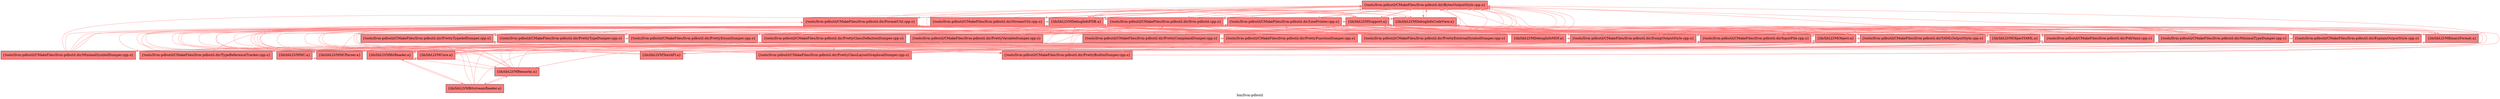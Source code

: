 digraph "bin/llvm-pdbutil" {
	label="bin/llvm-pdbutil";
	{ rank=same; Node0x55ad7a4a78a8;  }
	{ rank=same; Node0x55ad7a4adf78; Node0x55ad7a4ae6f8; Node0x55ad7a4aec48; Node0x55ad7a4ac948; Node0x55ad7a4b2a28; Node0x55ad7a4af968; Node0x55ad7a4af2d8;  }
	{ rank=same; Node0x55ad7a4ac998; Node0x55ad7a4ad028; Node0x55ad7a4ad7f8; Node0x55ad7a4a3c58; Node0x55ad7a4a0698; Node0x55ad7a4a0828; Node0x55ad7a4a1908; Node0x55ad7a4a2128; Node0x55ad7a4a1ef8; Node0x55ad7a4a78f8; Node0x55ad7a4a8578; Node0x55ad7a4ad668; Node0x55ad7a4aeb58; Node0x55ad7a4b2ed8; Node0x55ad7a4aef68; Node0x55ad7a4a4068; Node0x55ad7a4b3978; Node0x55ad7a4afeb8;  }
	{ rank=same; Node0x55ad7a4aa328; Node0x55ad7a4ae568; Node0x55ad7a4a0e18; Node0x55ad7a4a43d8; Node0x55ad7a4abfe8; Node0x55ad7a4b0228; Node0x55ad7a4b06d8; Node0x55ad7a4a2ee8; Node0x55ad7a4a4928;  }

	Node0x55ad7a4a78a8 [shape=record,shape=box,style=filled,fillcolor="1.000000 0.5 1",group=1,label="{tools/llvm-pdbutil/CMakeFiles/llvm-pdbutil.dir/BytesOutputStyle.cpp.o}"];
	Node0x55ad7a4a78a8 -> Node0x55ad7a4adf78[color="1.000000 0.5 1"];
	Node0x55ad7a4a78a8 -> Node0x55ad7a4ae6f8[color="1.000000 0.5 1"];
	Node0x55ad7a4a78a8 -> Node0x55ad7a4aec48[color="1.000000 0.5 1"];
	Node0x55ad7a4a78a8 -> Node0x55ad7a4ac948[color="1.000000 0.5 1"];
	Node0x55ad7a4a78a8 -> Node0x55ad7a4b2a28[color="1.000000 0.5 1"];
	Node0x55ad7a4a78a8 -> Node0x55ad7a4af968[color="1.000000 0.5 1"];
	Node0x55ad7a4a78a8 -> Node0x55ad7a4af2d8[color="1.000000 0.5 1"];
	Node0x55ad7a4adf78 [shape=record,shape=box,style=filled,fillcolor="1.000000 0.5 1",group=1,label="{tools/llvm-pdbutil/CMakeFiles/llvm-pdbutil.dir/llvm-pdbutil.cpp.o}"];
	Node0x55ad7a4adf78 -> Node0x55ad7a4a78a8[color="1.000000 0.5 1"];
	Node0x55ad7a4adf78 -> Node0x55ad7a4ac998[color="1.000000 0.5 1"];
	Node0x55ad7a4adf78 -> Node0x55ad7a4ad028[color="1.000000 0.5 1"];
	Node0x55ad7a4adf78 -> Node0x55ad7a4ad7f8[color="1.000000 0.5 1"];
	Node0x55ad7a4adf78 -> Node0x55ad7a4aec48[color="1.000000 0.5 1"];
	Node0x55ad7a4adf78 -> Node0x55ad7a4a3c58[color="1.000000 0.5 1"];
	Node0x55ad7a4adf78 -> Node0x55ad7a4a0698[color="1.000000 0.5 1"];
	Node0x55ad7a4adf78 -> Node0x55ad7a4a0828[color="1.000000 0.5 1"];
	Node0x55ad7a4adf78 -> Node0x55ad7a4a1908[color="1.000000 0.5 1"];
	Node0x55ad7a4adf78 -> Node0x55ad7a4a2128[color="1.000000 0.5 1"];
	Node0x55ad7a4adf78 -> Node0x55ad7a4a1ef8[color="1.000000 0.5 1"];
	Node0x55ad7a4adf78 -> Node0x55ad7a4a78f8[color="1.000000 0.5 1"];
	Node0x55ad7a4adf78 -> Node0x55ad7a4a8578[color="1.000000 0.5 1"];
	Node0x55ad7a4adf78 -> Node0x55ad7a4ad668[color="1.000000 0.5 1"];
	Node0x55ad7a4adf78 -> Node0x55ad7a4aeb58[color="1.000000 0.5 1"];
	Node0x55ad7a4adf78 -> Node0x55ad7a4b2a28[color="1.000000 0.5 1"];
	Node0x55ad7a4adf78 -> Node0x55ad7a4b2ed8[color="1.000000 0.5 1"];
	Node0x55ad7a4adf78 -> Node0x55ad7a4af968[color="1.000000 0.5 1"];
	Node0x55ad7a4adf78 -> Node0x55ad7a4aef68[color="1.000000 0.5 1"];
	Node0x55ad7a4adf78 -> Node0x55ad7a4af2d8[color="1.000000 0.5 1"];
	Node0x55ad7a4ae6f8 [shape=record,shape=box,style=filled,fillcolor="1.000000 0.5 1",group=1,label="{tools/llvm-pdbutil/CMakeFiles/llvm-pdbutil.dir/FormatUtil.cpp.o}"];
	Node0x55ad7a4ae6f8 -> Node0x55ad7a4a78a8[color="1.000000 0.5 1"];
	Node0x55ad7a4ae6f8 -> Node0x55ad7a4ac998[color="1.000000 0.5 1"];
	Node0x55ad7a4ae6f8 -> Node0x55ad7a4af2d8[color="1.000000 0.5 1"];
	Node0x55ad7a4aec48 [shape=record,shape=box,style=filled,fillcolor="1.000000 0.5 1",group=1,label="{tools/llvm-pdbutil/CMakeFiles/llvm-pdbutil.dir/LinePrinter.cpp.o}"];
	Node0x55ad7a4aec48 -> Node0x55ad7a4a78a8[color="1.000000 0.5 1"];
	Node0x55ad7a4aec48 -> Node0x55ad7a4ac998[color="1.000000 0.5 1"];
	Node0x55ad7a4aec48 -> Node0x55ad7a4adf78[color="1.000000 0.5 1"];
	Node0x55ad7a4aec48 -> Node0x55ad7a4af968[color="1.000000 0.5 1"];
	Node0x55ad7a4aec48 -> Node0x55ad7a4af2d8[color="1.000000 0.5 1"];
	Node0x55ad7a4ac948 [shape=record,shape=box,style=filled,fillcolor="1.000000 0.5 1",group=1,label="{tools/llvm-pdbutil/CMakeFiles/llvm-pdbutil.dir/StreamUtil.cpp.o}"];
	Node0x55ad7a4ac948 -> Node0x55ad7a4a78a8[color="1.000000 0.5 1"];
	Node0x55ad7a4ac948 -> Node0x55ad7a4ac998[color="1.000000 0.5 1"];
	Node0x55ad7a4ac948 -> Node0x55ad7a4af968[color="1.000000 0.5 1"];
	Node0x55ad7a4ac948 -> Node0x55ad7a4af2d8[color="1.000000 0.5 1"];
	Node0x55ad7a4b2a28 [shape=record,shape=box,style=filled,fillcolor="1.000000 0.5 1",group=1,label="{lib/libLLVMDebugInfoCodeView.a}"];
	Node0x55ad7a4b2a28 -> Node0x55ad7a4af2d8[color="1.000000 0.5 1"];
	Node0x55ad7a4b2a28 -> Node0x55ad7a4adf78[color="1.000000 0.5 1"];
	Node0x55ad7a4b2a28 -> Node0x55ad7a4a3c58[color="1.000000 0.5 1"];
	Node0x55ad7a4b2a28 -> Node0x55ad7a4a78a8[color="1.000000 0.5 1"];
	Node0x55ad7a4b2a28 -> Node0x55ad7a4ac998[color="1.000000 0.5 1"];
	Node0x55ad7a4b2a28 -> Node0x55ad7a4a4068[color="1.000000 0.5 1"];
	Node0x55ad7a4b2a28 -> Node0x55ad7a4aeb58[color="1.000000 0.5 1"];
	Node0x55ad7a4b2a28 -> Node0x55ad7a4ad7f8[color="1.000000 0.5 1"];
	Node0x55ad7a4b2a28 -> Node0x55ad7a4af968[color="1.000000 0.5 1"];
	Node0x55ad7a4af968 [shape=record,shape=box,style=filled,fillcolor="1.000000 0.5 1",group=1,label="{lib/libLLVMDebugInfoPDB.a}"];
	Node0x55ad7a4af968 -> Node0x55ad7a4a78a8[color="1.000000 0.5 1"];
	Node0x55ad7a4af968 -> Node0x55ad7a4af2d8[color="1.000000 0.5 1"];
	Node0x55ad7a4af968 -> Node0x55ad7a4adf78[color="1.000000 0.5 1"];
	Node0x55ad7a4af968 -> Node0x55ad7a4a78f8[color="1.000000 0.5 1"];
	Node0x55ad7a4af968 -> Node0x55ad7a4a3c58[color="1.000000 0.5 1"];
	Node0x55ad7a4af968 -> Node0x55ad7a4ac998[color="1.000000 0.5 1"];
	Node0x55ad7a4af968 -> Node0x55ad7a4b2ed8[color="1.000000 0.5 1"];
	Node0x55ad7a4af968 -> Node0x55ad7a4b2a28[color="1.000000 0.5 1"];
	Node0x55ad7a4af968 -> Node0x55ad7a4aeb58[color="1.000000 0.5 1"];
	Node0x55ad7a4af968 -> Node0x55ad7a4ad7f8[color="1.000000 0.5 1"];
	Node0x55ad7a4af968 -> Node0x55ad7a4b3978[color="1.000000 0.5 1"];
	Node0x55ad7a4af968 -> Node0x55ad7a4afeb8[color="1.000000 0.5 1"];
	Node0x55ad7a4af968 -> Node0x55ad7a4a4068[color="1.000000 0.5 1"];
	Node0x55ad7a4af2d8 [shape=record,shape=box,style=filled,fillcolor="1.000000 0.5 1",group=1,label="{lib/libLLVMSupport.a}"];
	Node0x55ad7a4af2d8 -> Node0x55ad7a4a78a8[color="1.000000 0.5 1"];
	Node0x55ad7a4af2d8 -> Node0x55ad7a4a0698[color="1.000000 0.5 1"];
	Node0x55ad7a4af2d8 -> Node0x55ad7a4b2a28[color="1.000000 0.5 1"];
	Node0x55ad7a4af2d8 -> Node0x55ad7a4afeb8[color="1.000000 0.5 1"];
	Node0x55ad7a4af2d8 -> Node0x55ad7a4aef68[color="1.000000 0.5 1"];
	Node0x55ad7a4af2d8 -> Node0x55ad7a4a3c58[color="1.000000 0.5 1"];
	Node0x55ad7a4af2d8 -> Node0x55ad7a4ac998[color="1.000000 0.5 1"];
	Node0x55ad7a4af2d8 -> Node0x55ad7a4ad7f8[color="1.000000 0.5 1"];
	Node0x55ad7a4af2d8 -> Node0x55ad7a4adf78[color="1.000000 0.5 1"];
	Node0x55ad7a4af2d8 -> Node0x55ad7a4af968[color="1.000000 0.5 1"];
	Node0x55ad7a4af2d8 -> Node0x55ad7a4aeb58[color="1.000000 0.5 1"];
	Node0x55ad7a4ac998 [shape=record,shape=box,style=filled,fillcolor="1.000000 0.5 1",group=1,label="{tools/llvm-pdbutil/CMakeFiles/llvm-pdbutil.dir/DumpOutputStyle.cpp.o}"];
	Node0x55ad7a4ac998 -> Node0x55ad7a4a78a8[color="1.000000 0.5 1"];
	Node0x55ad7a4ac998 -> Node0x55ad7a4ad7f8[color="1.000000 0.5 1"];
	Node0x55ad7a4ac998 -> Node0x55ad7a4adf78[color="1.000000 0.5 1"];
	Node0x55ad7a4ac998 -> Node0x55ad7a4ae6f8[color="1.000000 0.5 1"];
	Node0x55ad7a4ac998 -> Node0x55ad7a4aec48[color="1.000000 0.5 1"];
	Node0x55ad7a4ac998 -> Node0x55ad7a4aa328[color="1.000000 0.5 1"];
	Node0x55ad7a4ac998 -> Node0x55ad7a4a4068[color="1.000000 0.5 1"];
	Node0x55ad7a4ac998 -> Node0x55ad7a4ac948[color="1.000000 0.5 1"];
	Node0x55ad7a4ac998 -> Node0x55ad7a4ae568[color="1.000000 0.5 1"];
	Node0x55ad7a4ac998 -> Node0x55ad7a4b2a28[color="1.000000 0.5 1"];
	Node0x55ad7a4ac998 -> Node0x55ad7a4af968[color="1.000000 0.5 1"];
	Node0x55ad7a4ac998 -> Node0x55ad7a4af2d8[color="1.000000 0.5 1"];
	Node0x55ad7a4ad7f8 [shape=record,shape=box,style=filled,fillcolor="1.000000 0.5 1",group=1,label="{tools/llvm-pdbutil/CMakeFiles/llvm-pdbutil.dir/InputFile.cpp.o}"];
	Node0x55ad7a4ad7f8 -> Node0x55ad7a4a78a8[color="1.000000 0.5 1"];
	Node0x55ad7a4ad7f8 -> Node0x55ad7a4ac998[color="1.000000 0.5 1"];
	Node0x55ad7a4ad7f8 -> Node0x55ad7a4aec48[color="1.000000 0.5 1"];
	Node0x55ad7a4ad7f8 -> Node0x55ad7a4b3978[color="1.000000 0.5 1"];
	Node0x55ad7a4ad7f8 -> Node0x55ad7a4af968[color="1.000000 0.5 1"];
	Node0x55ad7a4ad7f8 -> Node0x55ad7a4b2a28[color="1.000000 0.5 1"];
	Node0x55ad7a4ad7f8 -> Node0x55ad7a4afeb8[color="1.000000 0.5 1"];
	Node0x55ad7a4ad7f8 -> Node0x55ad7a4af2d8[color="1.000000 0.5 1"];
	Node0x55ad7a4aa328 [shape=record,shape=box,style=filled,fillcolor="1.000000 0.5 1",group=1,label="{tools/llvm-pdbutil/CMakeFiles/llvm-pdbutil.dir/MinimalSymbolDumper.cpp.o}"];
	Node0x55ad7a4aa328 -> Node0x55ad7a4a78a8[color="1.000000 0.5 1"];
	Node0x55ad7a4aa328 -> Node0x55ad7a4ac998[color="1.000000 0.5 1"];
	Node0x55ad7a4aa328 -> Node0x55ad7a4ad028[color="1.000000 0.5 1"];
	Node0x55ad7a4aa328 -> Node0x55ad7a4ad7f8[color="1.000000 0.5 1"];
	Node0x55ad7a4aa328 -> Node0x55ad7a4ae6f8[color="1.000000 0.5 1"];
	Node0x55ad7a4aa328 -> Node0x55ad7a4aec48[color="1.000000 0.5 1"];
	Node0x55ad7a4aa328 -> Node0x55ad7a4b2a28[color="1.000000 0.5 1"];
	Node0x55ad7a4aa328 -> Node0x55ad7a4af2d8[color="1.000000 0.5 1"];
	Node0x55ad7a4a4068 [shape=record,shape=box,style=filled,fillcolor="1.000000 0.5 1",group=1,label="{tools/llvm-pdbutil/CMakeFiles/llvm-pdbutil.dir/MinimalTypeDumper.cpp.o}"];
	Node0x55ad7a4a4068 -> Node0x55ad7a4a78a8[color="1.000000 0.5 1"];
	Node0x55ad7a4a4068 -> Node0x55ad7a4ac998[color="1.000000 0.5 1"];
	Node0x55ad7a4a4068 -> Node0x55ad7a4ad028[color="1.000000 0.5 1"];
	Node0x55ad7a4a4068 -> Node0x55ad7a4ad7f8[color="1.000000 0.5 1"];
	Node0x55ad7a4a4068 -> Node0x55ad7a4adf78[color="1.000000 0.5 1"];
	Node0x55ad7a4a4068 -> Node0x55ad7a4ae6f8[color="1.000000 0.5 1"];
	Node0x55ad7a4a4068 -> Node0x55ad7a4aec48[color="1.000000 0.5 1"];
	Node0x55ad7a4a4068 -> Node0x55ad7a4aa328[color="1.000000 0.5 1"];
	Node0x55ad7a4a4068 -> Node0x55ad7a4b2a28[color="1.000000 0.5 1"];
	Node0x55ad7a4a4068 -> Node0x55ad7a4af968[color="1.000000 0.5 1"];
	Node0x55ad7a4a4068 -> Node0x55ad7a4af2d8[color="1.000000 0.5 1"];
	Node0x55ad7a4ae568 [shape=record,shape=box,style=filled,fillcolor="1.000000 0.5 1",group=1,label="{tools/llvm-pdbutil/CMakeFiles/llvm-pdbutil.dir/TypeReferenceTracker.cpp.o}"];
	Node0x55ad7a4ae568 -> Node0x55ad7a4a78a8[color="1.000000 0.5 1"];
	Node0x55ad7a4ae568 -> Node0x55ad7a4ac998[color="1.000000 0.5 1"];
	Node0x55ad7a4ae568 -> Node0x55ad7a4ad7f8[color="1.000000 0.5 1"];
	Node0x55ad7a4ae568 -> Node0x55ad7a4a4068[color="1.000000 0.5 1"];
	Node0x55ad7a4ae568 -> Node0x55ad7a4a3c58[color="1.000000 0.5 1"];
	Node0x55ad7a4ae568 -> Node0x55ad7a4b2a28[color="1.000000 0.5 1"];
	Node0x55ad7a4ae568 -> Node0x55ad7a4af968[color="1.000000 0.5 1"];
	Node0x55ad7a4ae568 -> Node0x55ad7a4af2d8[color="1.000000 0.5 1"];
	Node0x55ad7a4ad028 [shape=record,shape=box,style=filled,fillcolor="1.000000 0.5 1",group=1,label="{tools/llvm-pdbutil/CMakeFiles/llvm-pdbutil.dir/ExplainOutputStyle.cpp.o}"];
	Node0x55ad7a4ad028 -> Node0x55ad7a4a78a8[color="1.000000 0.5 1"];
	Node0x55ad7a4ad028 -> Node0x55ad7a4ac998[color="1.000000 0.5 1"];
	Node0x55ad7a4ad028 -> Node0x55ad7a4ad7f8[color="1.000000 0.5 1"];
	Node0x55ad7a4ad028 -> Node0x55ad7a4adf78[color="1.000000 0.5 1"];
	Node0x55ad7a4ad028 -> Node0x55ad7a4aec48[color="1.000000 0.5 1"];
	Node0x55ad7a4ad028 -> Node0x55ad7a4ac948[color="1.000000 0.5 1"];
	Node0x55ad7a4ad028 -> Node0x55ad7a4b2a28[color="1.000000 0.5 1"];
	Node0x55ad7a4ad028 -> Node0x55ad7a4af968[color="1.000000 0.5 1"];
	Node0x55ad7a4ad028 -> Node0x55ad7a4af2d8[color="1.000000 0.5 1"];
	Node0x55ad7a4b3978 [shape=record,shape=box,style=filled,fillcolor="1.000000 0.5 1",group=1,label="{lib/libLLVMBinaryFormat.a}"];
	Node0x55ad7a4b3978 -> Node0x55ad7a4ad7f8[color="1.000000 0.5 1"];
	Node0x55ad7a4b3978 -> Node0x55ad7a4af2d8[color="1.000000 0.5 1"];
	Node0x55ad7a4afeb8 [shape=record,shape=box,style=filled,fillcolor="1.000000 0.5 1",group=1,label="{lib/libLLVMObject.a}"];
	Node0x55ad7a4afeb8 -> Node0x55ad7a4ad7f8[color="1.000000 0.5 1"];
	Node0x55ad7a4afeb8 -> Node0x55ad7a4b3978[color="1.000000 0.5 1"];
	Node0x55ad7a4afeb8 -> Node0x55ad7a4af2d8[color="1.000000 0.5 1"];
	Node0x55ad7a4afeb8 -> Node0x55ad7a4a78a8[color="1.000000 0.5 1"];
	Node0x55ad7a4afeb8 -> Node0x55ad7a4ac998[color="1.000000 0.5 1"];
	Node0x55ad7a4afeb8 -> Node0x55ad7a4adf78[color="1.000000 0.5 1"];
	Node0x55ad7a4afeb8 -> Node0x55ad7a4b2a28[color="1.000000 0.5 1"];
	Node0x55ad7a4afeb8 -> Node0x55ad7a4af968[color="1.000000 0.5 1"];
	Node0x55ad7a4afeb8 -> Node0x55ad7a4a3c58[color="1.000000 0.5 1"];
	Node0x55ad7a4afeb8 -> Node0x55ad7a4abfe8[color="1.000000 0.5 1"];
	Node0x55ad7a4afeb8 -> Node0x55ad7a4b0228[color="1.000000 0.5 1"];
	Node0x55ad7a4afeb8 -> Node0x55ad7a4b06d8[color="1.000000 0.5 1"];
	Node0x55ad7a4afeb8 -> Node0x55ad7a4a2ee8[color="1.000000 0.5 1"];
	Node0x55ad7a4afeb8 -> Node0x55ad7a4aeb58[color="1.000000 0.5 1"];
	Node0x55ad7a4afeb8 -> Node0x55ad7a4a4928[color="1.000000 0.5 1"];
	Node0x55ad7a4a3c58 [shape=record,shape=box,style=filled,fillcolor="1.000000 0.5 1",group=1,label="{tools/llvm-pdbutil/CMakeFiles/llvm-pdbutil.dir/PdbYaml.cpp.o}"];
	Node0x55ad7a4a3c58 -> Node0x55ad7a4aef68[color="1.000000 0.5 1"];
	Node0x55ad7a4a3c58 -> Node0x55ad7a4af2d8[color="1.000000 0.5 1"];
	Node0x55ad7a4a0698 [shape=record,shape=box,style=filled,fillcolor="1.000000 0.5 1",group=1,label="{tools/llvm-pdbutil/CMakeFiles/llvm-pdbutil.dir/PrettyClassDefinitionDumper.cpp.o}"];
	Node0x55ad7a4a0698 -> Node0x55ad7a4adf78[color="1.000000 0.5 1"];
	Node0x55ad7a4a0698 -> Node0x55ad7a4aec48[color="1.000000 0.5 1"];
	Node0x55ad7a4a0698 -> Node0x55ad7a4a0e18[color="1.000000 0.5 1"];
	Node0x55ad7a4a0698 -> Node0x55ad7a4af968[color="1.000000 0.5 1"];
	Node0x55ad7a4a0698 -> Node0x55ad7a4af2d8[color="1.000000 0.5 1"];
	Node0x55ad7a4a0828 [shape=record,shape=box,style=filled,fillcolor="1.000000 0.5 1",group=1,label="{tools/llvm-pdbutil/CMakeFiles/llvm-pdbutil.dir/PrettyCompilandDumper.cpp.o}"];
	Node0x55ad7a4a0828 -> Node0x55ad7a4adf78[color="1.000000 0.5 1"];
	Node0x55ad7a4a0828 -> Node0x55ad7a4aec48[color="1.000000 0.5 1"];
	Node0x55ad7a4a0828 -> Node0x55ad7a4a1ef8[color="1.000000 0.5 1"];
	Node0x55ad7a4a0828 -> Node0x55ad7a4af968[color="1.000000 0.5 1"];
	Node0x55ad7a4a0828 -> Node0x55ad7a4af2d8[color="1.000000 0.5 1"];
	Node0x55ad7a4a1908 [shape=record,shape=box,style=filled,fillcolor="1.000000 0.5 1",group=1,label="{tools/llvm-pdbutil/CMakeFiles/llvm-pdbutil.dir/PrettyEnumDumper.cpp.o}"];
	Node0x55ad7a4a1908 -> Node0x55ad7a4adf78[color="1.000000 0.5 1"];
	Node0x55ad7a4a1908 -> Node0x55ad7a4aec48[color="1.000000 0.5 1"];
	Node0x55ad7a4a1908 -> Node0x55ad7a4a43d8[color="1.000000 0.5 1"];
	Node0x55ad7a4a1908 -> Node0x55ad7a4af968[color="1.000000 0.5 1"];
	Node0x55ad7a4a1908 -> Node0x55ad7a4af2d8[color="1.000000 0.5 1"];
	Node0x55ad7a4a2128 [shape=record,shape=box,style=filled,fillcolor="1.000000 0.5 1",group=1,label="{tools/llvm-pdbutil/CMakeFiles/llvm-pdbutil.dir/PrettyExternalSymbolDumper.cpp.o}"];
	Node0x55ad7a4a2128 -> Node0x55ad7a4adf78[color="1.000000 0.5 1"];
	Node0x55ad7a4a2128 -> Node0x55ad7a4aec48[color="1.000000 0.5 1"];
	Node0x55ad7a4a2128 -> Node0x55ad7a4af968[color="1.000000 0.5 1"];
	Node0x55ad7a4a2128 -> Node0x55ad7a4af2d8[color="1.000000 0.5 1"];
	Node0x55ad7a4a1ef8 [shape=record,shape=box,style=filled,fillcolor="1.000000 0.5 1",group=1,label="{tools/llvm-pdbutil/CMakeFiles/llvm-pdbutil.dir/PrettyFunctionDumper.cpp.o}"];
	Node0x55ad7a4a1ef8 -> Node0x55ad7a4ac998[color="1.000000 0.5 1"];
	Node0x55ad7a4a1ef8 -> Node0x55ad7a4adf78[color="1.000000 0.5 1"];
	Node0x55ad7a4a1ef8 -> Node0x55ad7a4aec48[color="1.000000 0.5 1"];
	Node0x55ad7a4a1ef8 -> Node0x55ad7a4a43d8[color="1.000000 0.5 1"];
	Node0x55ad7a4a1ef8 -> Node0x55ad7a4af968[color="1.000000 0.5 1"];
	Node0x55ad7a4a1ef8 -> Node0x55ad7a4af2d8[color="1.000000 0.5 1"];
	Node0x55ad7a4a78f8 [shape=record,shape=box,style=filled,fillcolor="1.000000 0.5 1",group=1,label="{tools/llvm-pdbutil/CMakeFiles/llvm-pdbutil.dir/PrettyTypeDumper.cpp.o}"];
	Node0x55ad7a4a78f8 -> Node0x55ad7a4a78a8[color="1.000000 0.5 1"];
	Node0x55ad7a4a78f8 -> Node0x55ad7a4adf78[color="1.000000 0.5 1"];
	Node0x55ad7a4a78f8 -> Node0x55ad7a4aec48[color="1.000000 0.5 1"];
	Node0x55ad7a4a78f8 -> Node0x55ad7a4a43d8[color="1.000000 0.5 1"];
	Node0x55ad7a4a78f8 -> Node0x55ad7a4a0698[color="1.000000 0.5 1"];
	Node0x55ad7a4a78f8 -> Node0x55ad7a4a1908[color="1.000000 0.5 1"];
	Node0x55ad7a4a78f8 -> Node0x55ad7a4a1ef8[color="1.000000 0.5 1"];
	Node0x55ad7a4a78f8 -> Node0x55ad7a4a8578[color="1.000000 0.5 1"];
	Node0x55ad7a4a78f8 -> Node0x55ad7a4af968[color="1.000000 0.5 1"];
	Node0x55ad7a4a78f8 -> Node0x55ad7a4af2d8[color="1.000000 0.5 1"];
	Node0x55ad7a4a8578 [shape=record,shape=box,style=filled,fillcolor="1.000000 0.5 1",group=1,label="{tools/llvm-pdbutil/CMakeFiles/llvm-pdbutil.dir/PrettyTypedefDumper.cpp.o}"];
	Node0x55ad7a4a8578 -> Node0x55ad7a4adf78[color="1.000000 0.5 1"];
	Node0x55ad7a4a8578 -> Node0x55ad7a4aec48[color="1.000000 0.5 1"];
	Node0x55ad7a4a8578 -> Node0x55ad7a4a43d8[color="1.000000 0.5 1"];
	Node0x55ad7a4a8578 -> Node0x55ad7a4a1ef8[color="1.000000 0.5 1"];
	Node0x55ad7a4a8578 -> Node0x55ad7a4a78f8[color="1.000000 0.5 1"];
	Node0x55ad7a4a8578 -> Node0x55ad7a4af968[color="1.000000 0.5 1"];
	Node0x55ad7a4a8578 -> Node0x55ad7a4af2d8[color="1.000000 0.5 1"];
	Node0x55ad7a4ad668 [shape=record,shape=box,style=filled,fillcolor="1.000000 0.5 1",group=1,label="{tools/llvm-pdbutil/CMakeFiles/llvm-pdbutil.dir/PrettyVariableDumper.cpp.o}"];
	Node0x55ad7a4ad668 -> Node0x55ad7a4adf78[color="1.000000 0.5 1"];
	Node0x55ad7a4ad668 -> Node0x55ad7a4aec48[color="1.000000 0.5 1"];
	Node0x55ad7a4ad668 -> Node0x55ad7a4a43d8[color="1.000000 0.5 1"];
	Node0x55ad7a4ad668 -> Node0x55ad7a4af968[color="1.000000 0.5 1"];
	Node0x55ad7a4ad668 -> Node0x55ad7a4af2d8[color="1.000000 0.5 1"];
	Node0x55ad7a4aeb58 [shape=record,shape=box,style=filled,fillcolor="1.000000 0.5 1",group=1,label="{tools/llvm-pdbutil/CMakeFiles/llvm-pdbutil.dir/YAMLOutputStyle.cpp.o}"];
	Node0x55ad7a4aeb58 -> Node0x55ad7a4a78a8[color="1.000000 0.5 1"];
	Node0x55ad7a4aeb58 -> Node0x55ad7a4ac998[color="1.000000 0.5 1"];
	Node0x55ad7a4aeb58 -> Node0x55ad7a4adf78[color="1.000000 0.5 1"];
	Node0x55ad7a4aeb58 -> Node0x55ad7a4a3c58[color="1.000000 0.5 1"];
	Node0x55ad7a4aeb58 -> Node0x55ad7a4b2a28[color="1.000000 0.5 1"];
	Node0x55ad7a4aeb58 -> Node0x55ad7a4af968[color="1.000000 0.5 1"];
	Node0x55ad7a4aeb58 -> Node0x55ad7a4aef68[color="1.000000 0.5 1"];
	Node0x55ad7a4aeb58 -> Node0x55ad7a4af2d8[color="1.000000 0.5 1"];
	Node0x55ad7a4b2ed8 [shape=record,shape=box,style=filled,fillcolor="1.000000 0.5 1",group=1,label="{lib/libLLVMDebugInfoMSF.a}"];
	Node0x55ad7a4b2ed8 -> Node0x55ad7a4a78a8[color="1.000000 0.5 1"];
	Node0x55ad7a4b2ed8 -> Node0x55ad7a4ac998[color="1.000000 0.5 1"];
	Node0x55ad7a4b2ed8 -> Node0x55ad7a4adf78[color="1.000000 0.5 1"];
	Node0x55ad7a4b2ed8 -> Node0x55ad7a4a3c58[color="1.000000 0.5 1"];
	Node0x55ad7a4b2ed8 -> Node0x55ad7a4af2d8[color="1.000000 0.5 1"];
	Node0x55ad7a4b2ed8 -> Node0x55ad7a4b2a28[color="1.000000 0.5 1"];
	Node0x55ad7a4aef68 [shape=record,shape=box,style=filled,fillcolor="1.000000 0.5 1",group=1,label="{lib/libLLVMObjectYAML.a}"];
	Node0x55ad7a4aef68 -> Node0x55ad7a4a78a8[color="1.000000 0.5 1"];
	Node0x55ad7a4aef68 -> Node0x55ad7a4ac998[color="1.000000 0.5 1"];
	Node0x55ad7a4aef68 -> Node0x55ad7a4ad7f8[color="1.000000 0.5 1"];
	Node0x55ad7a4aef68 -> Node0x55ad7a4adf78[color="1.000000 0.5 1"];
	Node0x55ad7a4aef68 -> Node0x55ad7a4a3c58[color="1.000000 0.5 1"];
	Node0x55ad7a4aef68 -> Node0x55ad7a4aeb58[color="1.000000 0.5 1"];
	Node0x55ad7a4aef68 -> Node0x55ad7a4b2a28[color="1.000000 0.5 1"];
	Node0x55ad7a4aef68 -> Node0x55ad7a4afeb8[color="1.000000 0.5 1"];
	Node0x55ad7a4aef68 -> Node0x55ad7a4af2d8[color="1.000000 0.5 1"];
	Node0x55ad7a4aef68 -> Node0x55ad7a4af968[color="1.000000 0.5 1"];
	Node0x55ad7a4aef68 -> Node0x55ad7a4a4068[color="1.000000 0.5 1"];
	Node0x55ad7a4a43d8 [shape=record,shape=box,style=filled,fillcolor="1.000000 0.5 1",group=1,label="{tools/llvm-pdbutil/CMakeFiles/llvm-pdbutil.dir/PrettyBuiltinDumper.cpp.o}"];
	Node0x55ad7a4a43d8 -> Node0x55ad7a4adf78[color="1.000000 0.5 1"];
	Node0x55ad7a4a43d8 -> Node0x55ad7a4aec48[color="1.000000 0.5 1"];
	Node0x55ad7a4a43d8 -> Node0x55ad7a4af968[color="1.000000 0.5 1"];
	Node0x55ad7a4a43d8 -> Node0x55ad7a4af2d8[color="1.000000 0.5 1"];
	Node0x55ad7a4a0e18 [shape=record,shape=box,style=filled,fillcolor="1.000000 0.5 1",group=1,label="{tools/llvm-pdbutil/CMakeFiles/llvm-pdbutil.dir/PrettyClassLayoutGraphicalDumper.cpp.o}"];
	Node0x55ad7a4a0e18 -> Node0x55ad7a4adf78[color="1.000000 0.5 1"];
	Node0x55ad7a4a0e18 -> Node0x55ad7a4aec48[color="1.000000 0.5 1"];
	Node0x55ad7a4a0e18 -> Node0x55ad7a4a1908[color="1.000000 0.5 1"];
	Node0x55ad7a4a0e18 -> Node0x55ad7a4a1ef8[color="1.000000 0.5 1"];
	Node0x55ad7a4a0e18 -> Node0x55ad7a4a8578[color="1.000000 0.5 1"];
	Node0x55ad7a4a0e18 -> Node0x55ad7a4ad668[color="1.000000 0.5 1"];
	Node0x55ad7a4a0e18 -> Node0x55ad7a4af968[color="1.000000 0.5 1"];
	Node0x55ad7a4a0e18 -> Node0x55ad7a4af2d8[color="1.000000 0.5 1"];
	Node0x55ad7a4abfe8 [shape=record,shape=box,style=filled,fillcolor="1.000000 0.5 1",group=1,label="{lib/libLLVMMC.a}"];
	Node0x55ad7a4abfe8 -> Node0x55ad7a4ac998[color="1.000000 0.5 1"];
	Node0x55ad7a4abfe8 -> Node0x55ad7a4afeb8[color="1.000000 0.5 1"];
	Node0x55ad7a4abfe8 -> Node0x55ad7a4af2d8[color="1.000000 0.5 1"];
	Node0x55ad7a4abfe8 -> Node0x55ad7a4ad7f8[color="1.000000 0.5 1"];
	Node0x55ad7a4abfe8 -> Node0x55ad7a4adf78[color="1.000000 0.5 1"];
	Node0x55ad7a4abfe8 -> Node0x55ad7a4b3978[color="1.000000 0.5 1"];
	Node0x55ad7a4abfe8 -> Node0x55ad7a4a2ee8[color="1.000000 0.5 1"];
	Node0x55ad7a4abfe8 -> Node0x55ad7a4a78a8[color="1.000000 0.5 1"];
	Node0x55ad7a4abfe8 -> Node0x55ad7a4b2a28[color="1.000000 0.5 1"];
	Node0x55ad7a4b0228 [shape=record,shape=box,style=filled,fillcolor="1.000000 0.5 1",group=1,label="{lib/libLLVMBitReader.a}"];
	Node0x55ad7a4b0228 -> Node0x55ad7a4a78a8[color="1.000000 0.5 1"];
	Node0x55ad7a4b0228 -> Node0x55ad7a4ac998[color="1.000000 0.5 1"];
	Node0x55ad7a4b0228 -> Node0x55ad7a4ad7f8[color="1.000000 0.5 1"];
	Node0x55ad7a4b0228 -> Node0x55ad7a4adf78[color="1.000000 0.5 1"];
	Node0x55ad7a4b0228 -> Node0x55ad7a4a0698[color="1.000000 0.5 1"];
	Node0x55ad7a4b0228 -> Node0x55ad7a4b2a28[color="1.000000 0.5 1"];
	Node0x55ad7a4b0228 -> Node0x55ad7a4af968[color="1.000000 0.5 1"];
	Node0x55ad7a4b0228 -> Node0x55ad7a4afeb8[color="1.000000 0.5 1"];
	Node0x55ad7a4b0228 -> Node0x55ad7a4af2d8[color="1.000000 0.5 1"];
	Node0x55ad7a4b0228 -> Node0x55ad7a4b06d8[color="1.000000 0.5 1"];
	Node0x55ad7a4b0228 -> Node0x55ad7a4a3438[color="1.000000 0.5 1"];
	Node0x55ad7a4b0228 -> Node0x55ad7a4aeb58[color="1.000000 0.5 1"];
	Node0x55ad7a4b06d8 [shape=record,shape=box,style=filled,fillcolor="1.000000 0.5 1",group=1,label="{lib/libLLVMCore.a}"];
	Node0x55ad7a4b06d8 -> Node0x55ad7a4adf78[color="1.000000 0.5 1"];
	Node0x55ad7a4b06d8 -> Node0x55ad7a4afeb8[color="1.000000 0.5 1"];
	Node0x55ad7a4b06d8 -> Node0x55ad7a4af2d8[color="1.000000 0.5 1"];
	Node0x55ad7a4b06d8 -> Node0x55ad7a4b0228[color="1.000000 0.5 1"];
	Node0x55ad7a4b06d8 -> Node0x55ad7a4ac998[color="1.000000 0.5 1"];
	Node0x55ad7a4b06d8 -> Node0x55ad7a4a0698[color="1.000000 0.5 1"];
	Node0x55ad7a4b06d8 -> Node0x55ad7a4b3978[color="1.000000 0.5 1"];
	Node0x55ad7a4b06d8 -> Node0x55ad7a4b2a28[color="1.000000 0.5 1"];
	Node0x55ad7a4b06d8 -> Node0x55ad7a4ad7f8[color="1.000000 0.5 1"];
	Node0x55ad7a4b06d8 -> Node0x55ad7a4a78a8[color="1.000000 0.5 1"];
	Node0x55ad7a4b06d8 -> Node0x55ad7a4a38e8[color="1.000000 0.5 1"];
	Node0x55ad7a4b06d8 -> Node0x55ad7a4aef68[color="1.000000 0.5 1"];
	Node0x55ad7a4a2ee8 [shape=record,shape=box,style=filled,fillcolor="1.000000 0.5 1",group=1,label="{lib/libLLVMMCParser.a}"];
	Node0x55ad7a4a2ee8 -> Node0x55ad7a4a78a8[color="1.000000 0.5 1"];
	Node0x55ad7a4a2ee8 -> Node0x55ad7a4adf78[color="1.000000 0.5 1"];
	Node0x55ad7a4a2ee8 -> Node0x55ad7a4afeb8[color="1.000000 0.5 1"];
	Node0x55ad7a4a2ee8 -> Node0x55ad7a4af2d8[color="1.000000 0.5 1"];
	Node0x55ad7a4a2ee8 -> Node0x55ad7a4abfe8[color="1.000000 0.5 1"];
	Node0x55ad7a4a2ee8 -> Node0x55ad7a4aef68[color="1.000000 0.5 1"];
	Node0x55ad7a4a2ee8 -> Node0x55ad7a4ad7f8[color="1.000000 0.5 1"];
	Node0x55ad7a4a4928 [shape=record,shape=box,style=filled,fillcolor="1.000000 0.5 1",group=1,label="{lib/libLLVMTextAPI.a}"];
	Node0x55ad7a4a4928 -> Node0x55ad7a4af2d8[color="1.000000 0.5 1"];
	Node0x55ad7a4a4928 -> Node0x55ad7a4a78a8[color="1.000000 0.5 1"];
	Node0x55ad7a4a4928 -> Node0x55ad7a4adf78[color="1.000000 0.5 1"];
	Node0x55ad7a4a4928 -> Node0x55ad7a4a3c58[color="1.000000 0.5 1"];
	Node0x55ad7a4a4928 -> Node0x55ad7a4afeb8[color="1.000000 0.5 1"];
	Node0x55ad7a4a4928 -> Node0x55ad7a4aef68[color="1.000000 0.5 1"];
	Node0x55ad7a4a4928 -> Node0x55ad7a4b2a28[color="1.000000 0.5 1"];
	Node0x55ad7a4a3438 [shape=record,shape=box,style=filled,fillcolor="1.000000 0.5 1",group=1,label="{lib/libLLVMBitstreamReader.a}"];
	Node0x55ad7a4a3438 -> Node0x55ad7a4ad7f8[color="1.000000 0.5 1"];
	Node0x55ad7a4a3438 -> Node0x55ad7a4adf78[color="1.000000 0.5 1"];
	Node0x55ad7a4a3438 -> Node0x55ad7a4afeb8[color="1.000000 0.5 1"];
	Node0x55ad7a4a3438 -> Node0x55ad7a4af2d8[color="1.000000 0.5 1"];
	Node0x55ad7a4a3438 -> Node0x55ad7a4b0228[color="1.000000 0.5 1"];
	Node0x55ad7a4a3438 -> Node0x55ad7a4a38e8[color="1.000000 0.5 1"];
	Node0x55ad7a4a38e8 [shape=record,shape=box,style=filled,fillcolor="1.000000 0.5 1",group=1,label="{lib/libLLVMRemarks.a}"];
	Node0x55ad7a4a38e8 -> Node0x55ad7a4af2d8[color="1.000000 0.5 1"];
	Node0x55ad7a4a38e8 -> Node0x55ad7a4ad7f8[color="1.000000 0.5 1"];
	Node0x55ad7a4a38e8 -> Node0x55ad7a4b0228[color="1.000000 0.5 1"];
	Node0x55ad7a4a38e8 -> Node0x55ad7a4adf78[color="1.000000 0.5 1"];
	Node0x55ad7a4a38e8 -> Node0x55ad7a4ac998[color="1.000000 0.5 1"];
	Node0x55ad7a4a38e8 -> Node0x55ad7a4b2a28[color="1.000000 0.5 1"];
	Node0x55ad7a4a38e8 -> Node0x55ad7a4a78a8[color="1.000000 0.5 1"];
	Node0x55ad7a4a38e8 -> Node0x55ad7a4afeb8[color="1.000000 0.5 1"];
	Node0x55ad7a4a38e8 -> Node0x55ad7a4a3c58[color="1.000000 0.5 1"];
	Node0x55ad7a4a38e8 -> Node0x55ad7a4a3438[color="1.000000 0.5 1"];
	Node0x55ad7a4a38e8 -> Node0x55ad7a4aef68[color="1.000000 0.5 1"];
}
